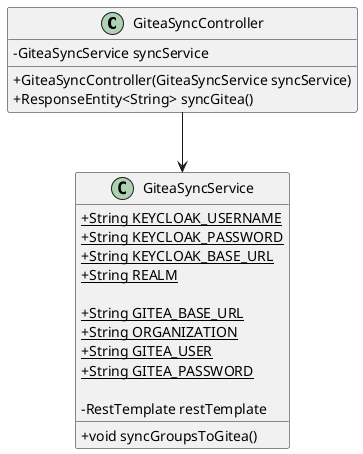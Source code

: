 @startuml SCIM/API synchronisatie prototype - C4 code diagram

skinparam classAttributeIconSize 0

class GiteaSyncController {
    - GiteaSyncService syncService
    + GiteaSyncController(GiteaSyncService syncService)
    + ResponseEntity<String> syncGitea()
}

class GiteaSyncService {
    + {static} String KEYCLOAK_USERNAME
    + {static} String KEYCLOAK_PASSWORD
    + {static} String KEYCLOAK_BASE_URL
    + {static} String REALM

    + {static} String GITEA_BASE_URL
    + {static} String ORGANIZATION
    + {static} String GITEA_USER
    + {static} String GITEA_PASSWORD

    - RestTemplate restTemplate

    + void syncGroupsToGitea()
}

GiteaSyncController --> GiteaSyncService

@enduml
